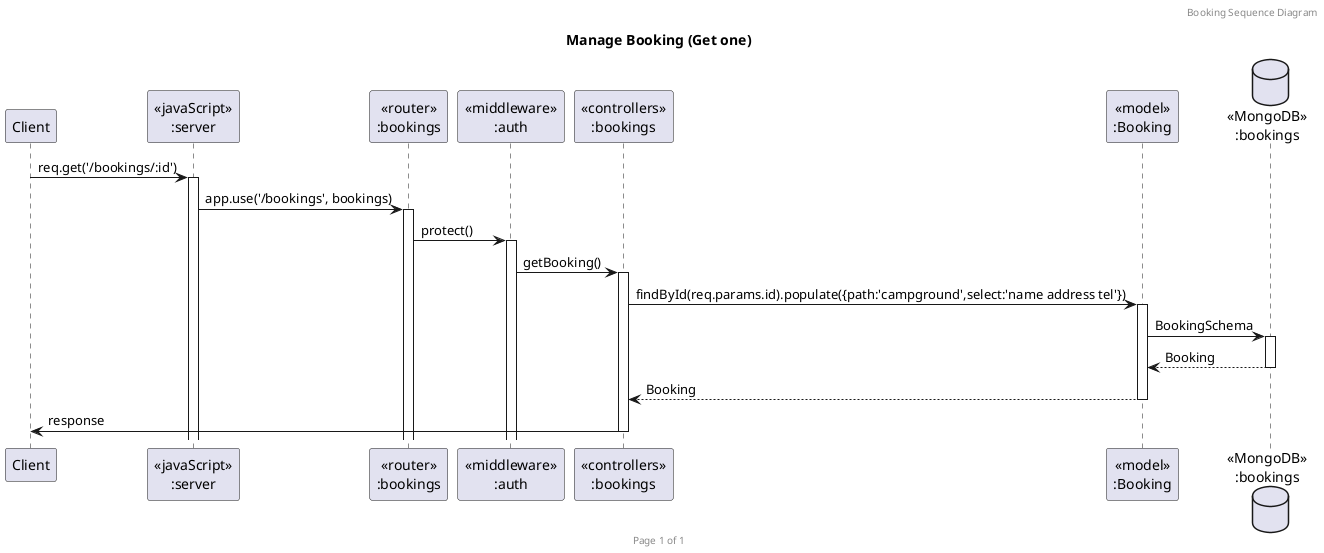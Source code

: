 @startuml getone-bookings

header Booking Sequence Diagram
footer Page %page% of %lastpage%
title "Manage Booking (Get one)"

participant "Client" as client
participant "<<javaScript>>\n:server" as server
participant "<<router>>\n:bookings" as routerBookings
participant "<<middleware>>\n:auth" as middlewareAuth
participant "<<controllers>>\n:bookings" as controllersBookings
participant "<<model>>\n:Booking" as modelBooking
database "<<MongoDB>>\n:bookings" as BookingsDatabase

client->server ++:req.get('/bookings/:id')
server->routerBookings ++:app.use('/bookings', bookings)
routerBookings -> middlewareAuth ++: protect()
middlewareAuth -> controllersBookings ++:getBooking()
controllersBookings -> modelBooking ++: findById(req.params.id).populate({path:'campground',select:'name address tel'})
modelBooking ->BookingsDatabase ++: BookingSchema
BookingsDatabase --> modelBooking --: Booking
controllersBookings <-- modelBooking --: Booking
controllersBookings->client --:response

@enduml